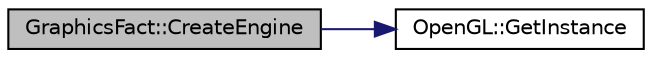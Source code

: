 digraph "GraphicsFact::CreateEngine"
{
  edge [fontname="Helvetica",fontsize="10",labelfontname="Helvetica",labelfontsize="10"];
  node [fontname="Helvetica",fontsize="10",shape=record];
  rankdir="LR";
  Node1 [label="GraphicsFact::CreateEngine",height=0.2,width=0.4,color="black", fillcolor="grey75", style="filled" fontcolor="black"];
  Node1 -> Node2 [color="midnightblue",fontsize="10",style="solid",fontname="Helvetica"];
  Node2 [label="OpenGL::GetInstance",height=0.2,width=0.4,color="black", fillcolor="white", style="filled",URL="$class_open_g_l.html#adb5c54c832ea56e9dd8116f99921980f",tooltip="Gets the instance. "];
}
